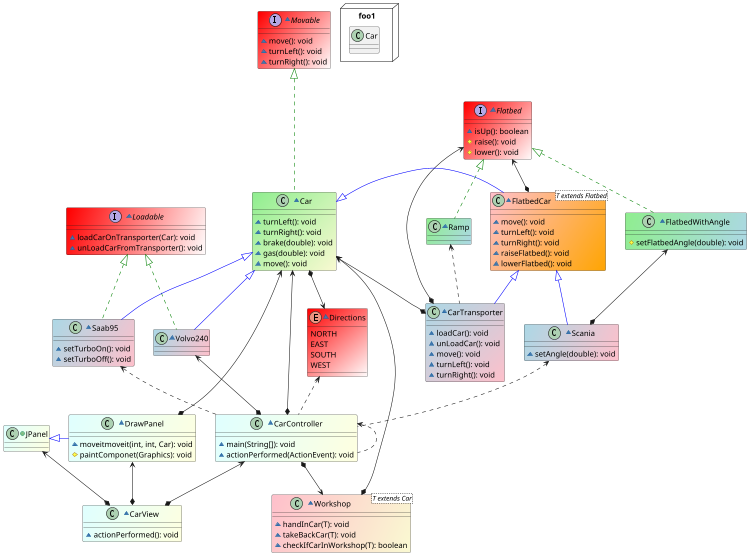@startuml
'https://plantuml.com/class-diagram

abstract class FlatbedCar
abstract class Workshop
interface Movable
interface Flatbed
interface Loadable


+class JPanel #lightcyan/lightyellow {
}
JPanel <|-[#blue] DrawPanel
JPanel <--* CarView

~interface Movable #red/white{
{method} ~ move(): void
{method} ~ turnLeft(): void
{method} ~ turnRight(): void

}
Movable <|.[#green].. Car

~interface Loadable #red/white {
{method} ~loadCarOnTransporter(Car): void
{method} ~unLoadCarFromTransporter(): void
}
Loadable <|.[#green]. Volvo240
Loadable <|.[#green]. Saab95


~interface Flatbed #red/white
{
{method} ~isUp(): boolean
{method} #raise(): void
{method} #lower(): void
}

Flatbed <|.[#green]. Ramp
Flatbed <|.[#green]. FlatbedWithAngle
Flatbed <--* FlatbedCar
Flatbed <--* CarTransporter

~class Car #LightGreen/LightGoldenRodYellow
{
{method} ~turnLeft(): void
{method} ~turnRight(): void
{method} ~brake(double): void
{method} ~gas(double): void
{method} ~move(): void
}
Car *--> Directions
Car <--* CarController
Car <--* CarTransporter
Car <--* Workshop
Car <--* DrawPanel


Car <|-[#blue] FlatbedCar
Car <|-[#blue]- Saab95
Car <|-[#blue]- Volvo240





~class Saab95 #lightblue/pink{
{method} ~setTurboOn(): void
{method} ~setTurboOff(): void
}
Saab95 <.. CarController

~class Volvo240 #lightblue/pink{
}
Volvo240 <--* CarController

~class Scania #lightblue/pink{
{method} ~setAngle(double): void

}
Scania <.. CarController

~class CarTransporter #lightblue/pink{
{method} ~loadCar(): void
{method} ~unLoadCar(): void
{method} ~move(): void
{method} ~turnLeft(): void
{method} ~turnRight(): void
}

~class Ramp #lightgreen/lightblue{
}
Ramp <.. CarTransporter


~class FlatbedWithAngle #lightgreen/lightblue{
{method} #setFlatbedAngle(double): void
}
FlatbedWithAngle <--*Scania

~class DrawPanel #lightcyan/lightyellow {
{method} ~moveitmoveit(int, int, Car): void
{method} #paintComponet(Graphics): void
}
DrawPanel <--* CarView


~class CarView #lightcyan/lightyellow {
{method} ~actionPerformed(): void
}


~class CarController #lightcyan/lightyellow {
{method} ~main(String[]): void
{method} ~actionPerformed(ActionEvent): void
}
CarController *--> Workshop
CarController <--* CarView
CarController <.. CarController


~class Workshop<T extends Car> #pink/LightGoldenRodYellow
{
{method} ~handInCar(T): void
{method} ~takeBackCar(T): void
{method} ~checkIfCarInWorkshop(T): boolean
}


~class FlatbedCar<T extends Flatbed> #pink/orange
{
{method} ~ move(): void
{method} ~ turnLeft(): void
{method} ~ turnRight(): void
{method} ~ raiseFlatbed(): void
{method} ~ lowerFlatbed(): void
}
FlatbedCar <|-[#blue]- Scania
FlatbedCar <|-[#blue]- CarTransporter


scale 750 width
package foo1 <<Node>> {
  class Car
}


~enum Directions #red/white {
NORTH
EAST
SOUTH
WEST
}
Directions <.. CarController

@enduml